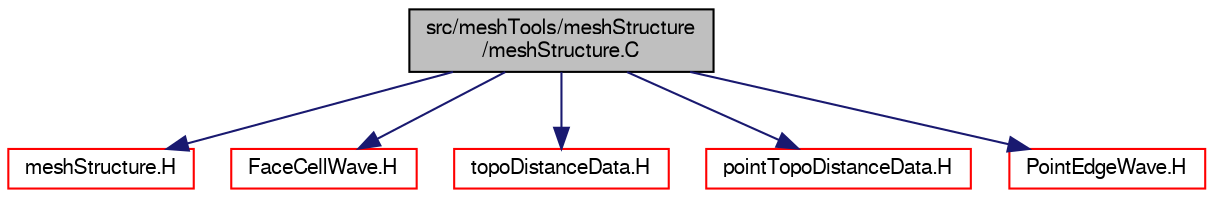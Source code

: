 digraph "src/meshTools/meshStructure/meshStructure.C"
{
  bgcolor="transparent";
  edge [fontname="FreeSans",fontsize="10",labelfontname="FreeSans",labelfontsize="10"];
  node [fontname="FreeSans",fontsize="10",shape=record];
  Node0 [label="src/meshTools/meshStructure\l/meshStructure.C",height=0.2,width=0.4,color="black", fillcolor="grey75", style="filled", fontcolor="black"];
  Node0 -> Node1 [color="midnightblue",fontsize="10",style="solid",fontname="FreeSans"];
  Node1 [label="meshStructure.H",height=0.2,width=0.4,color="red",URL="$a07643.html"];
  Node0 -> Node154 [color="midnightblue",fontsize="10",style="solid",fontname="FreeSans"];
  Node154 [label="FaceCellWave.H",height=0.2,width=0.4,color="red",URL="$a07163.html"];
  Node0 -> Node155 [color="midnightblue",fontsize="10",style="solid",fontname="FreeSans"];
  Node155 [label="topoDistanceData.H",height=0.2,width=0.4,color="red",URL="$a07661.html"];
  Node0 -> Node226 [color="midnightblue",fontsize="10",style="solid",fontname="FreeSans"];
  Node226 [label="pointTopoDistanceData.H",height=0.2,width=0.4,color="red",URL="$a07652.html"];
  Node0 -> Node228 [color="midnightblue",fontsize="10",style="solid",fontname="FreeSans"];
  Node228 [label="PointEdgeWave.H",height=0.2,width=0.4,color="red",URL="$a07232.html"];
}
